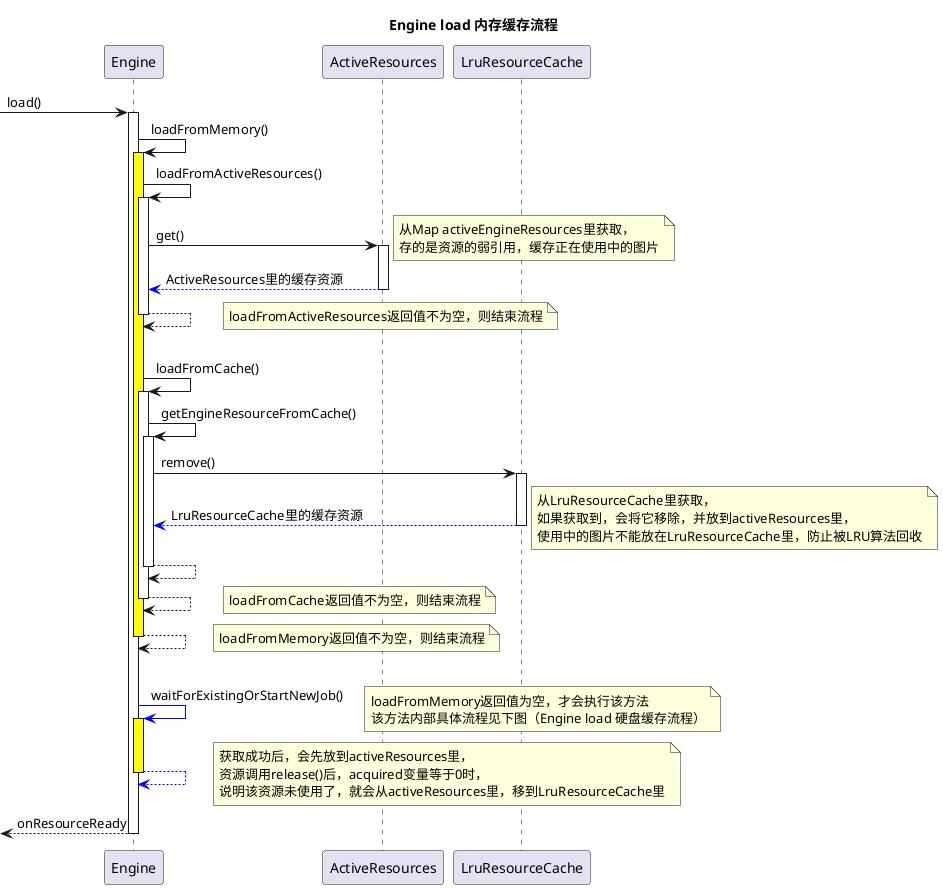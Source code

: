 @startuml
title Engine load 内存缓存流程

autoactivate on
[-> Engine: load()
    Engine -> Engine #yellow: loadFromMemory()
        Engine -> Engine: loadFromActiveResources()
            Engine -> ActiveResources: get()
            note right
                从Map activeEngineResources里获取，
                存的是资源的弱引用，缓存正在使用中的图片
            end note
            return #blue ActiveResources里的缓存资源
        return
        note right: loadFromActiveResources返回值不为空，则结束流程
        |||
        Engine -> Engine: loadFromCache()
            Engine -> Engine: getEngineResourceFromCache()
                Engine -> LruResourceCache: remove()
                return #blue LruResourceCache里的缓存资源
                note right
                    从LruResourceCache里获取，
                    如果获取到，会将它移除，并放到activeResources里，
                    使用中的图片不能放在LruResourceCache里，防止被LRU算法回收
                end note
            return
        return
        note right: loadFromCache返回值不为空，则结束流程
    return
    note right: loadFromMemory返回值不为空，则结束流程
    |||
    Engine -[#blue]> Engine #yellow: waitForExistingOrStartNewJob()
    note right
    loadFromMemory返回值为空，才会执行该方法
    该方法内部具体流程见下图（Engine load 硬盘缓存流程）
    end note
    return
    note right
        获取成功后，会先放到activeResources里，
        资源调用release()后，acquired变量等于0时，
        说明该资源未使用了，就会从activeResources里，移到LruResourceCache里
    end note
return onResourceReady
@enduml
